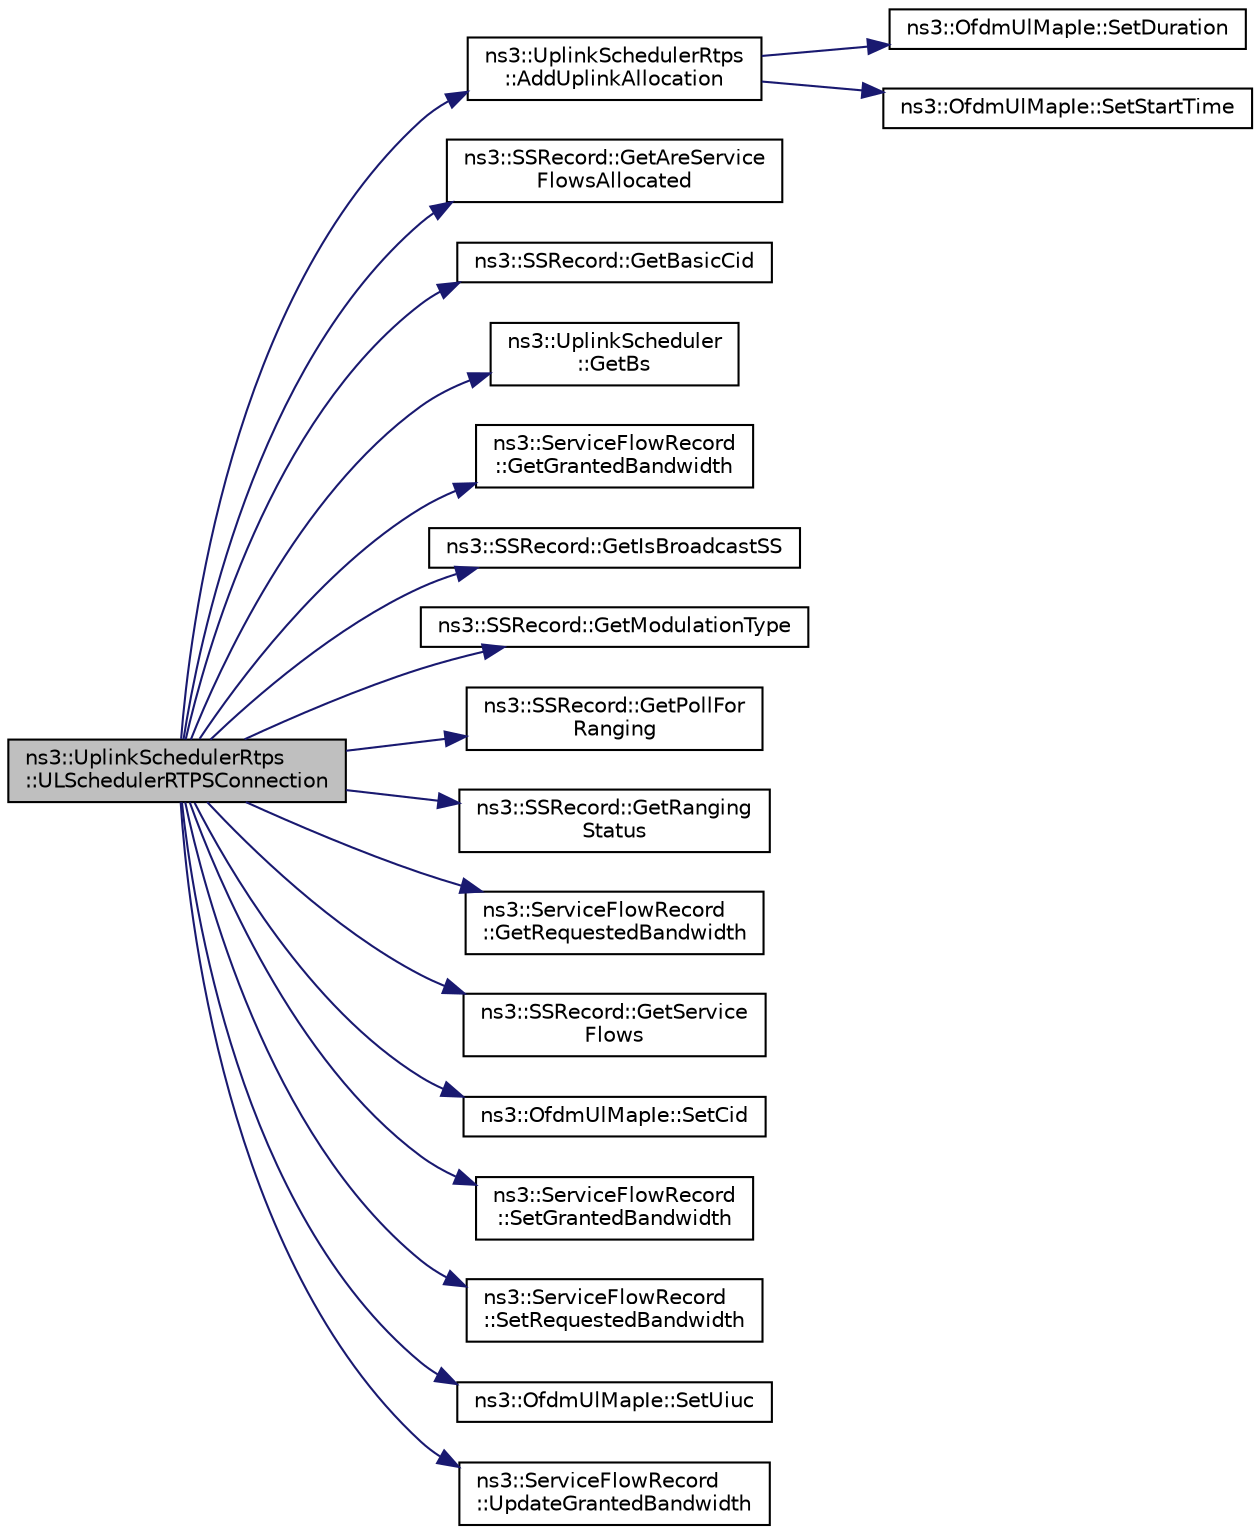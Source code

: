 digraph "ns3::UplinkSchedulerRtps::ULSchedulerRTPSConnection"
{
 // LATEX_PDF_SIZE
  edge [fontname="Helvetica",fontsize="10",labelfontname="Helvetica",labelfontsize="10"];
  node [fontname="Helvetica",fontsize="10",shape=record];
  rankdir="LR";
  Node1 [label="ns3::UplinkSchedulerRtps\l::ULSchedulerRTPSConnection",height=0.2,width=0.4,color="black", fillcolor="grey75", style="filled", fontcolor="black",tooltip="Uplink Scheduler for rtPS connections."];
  Node1 -> Node2 [color="midnightblue",fontsize="10",style="solid",fontname="Helvetica"];
  Node2 [label="ns3::UplinkSchedulerRtps\l::AddUplinkAllocation",height=0.2,width=0.4,color="black", fillcolor="white", style="filled",URL="$classns3_1_1_uplink_scheduler_rtps.html#aea8d8f5701bf3b5f992d1b43471340d2",tooltip="Add Uplink Allocation function."];
  Node2 -> Node3 [color="midnightblue",fontsize="10",style="solid",fontname="Helvetica"];
  Node3 [label="ns3::OfdmUlMapIe::SetDuration",height=0.2,width=0.4,color="black", fillcolor="white", style="filled",URL="$classns3_1_1_ofdm_ul_map_ie.html#a5e6e84ad58409d851bdcbd7fe1d8d23c",tooltip="Set duration."];
  Node2 -> Node4 [color="midnightblue",fontsize="10",style="solid",fontname="Helvetica"];
  Node4 [label="ns3::OfdmUlMapIe::SetStartTime",height=0.2,width=0.4,color="black", fillcolor="white", style="filled",URL="$classns3_1_1_ofdm_ul_map_ie.html#a454d00f90ba63b6dc6aa30ff4bcde299",tooltip="Set start time."];
  Node1 -> Node5 [color="midnightblue",fontsize="10",style="solid",fontname="Helvetica"];
  Node5 [label="ns3::SSRecord::GetAreService\lFlowsAllocated",height=0.2,width=0.4,color="black", fillcolor="white", style="filled",URL="$classns3_1_1_s_s_record.html#a99df22318f4686f6ff976528a50d5f3d",tooltip="Check if service flows are allocated."];
  Node1 -> Node6 [color="midnightblue",fontsize="10",style="solid",fontname="Helvetica"];
  Node6 [label="ns3::SSRecord::GetBasicCid",height=0.2,width=0.4,color="black", fillcolor="white", style="filled",URL="$classns3_1_1_s_s_record.html#abb9f1536114cfa774613b9ca9fb7a2b4",tooltip="Get basic CID."];
  Node1 -> Node7 [color="midnightblue",fontsize="10",style="solid",fontname="Helvetica"];
  Node7 [label="ns3::UplinkScheduler\l::GetBs",height=0.2,width=0.4,color="black", fillcolor="white", style="filled",URL="$classns3_1_1_uplink_scheduler.html#afe61b7de71d92d2dff1b135744a6ff7e",tooltip=" "];
  Node1 -> Node8 [color="midnightblue",fontsize="10",style="solid",fontname="Helvetica"];
  Node8 [label="ns3::ServiceFlowRecord\l::GetGrantedBandwidth",height=0.2,width=0.4,color="black", fillcolor="white", style="filled",URL="$classns3_1_1_service_flow_record.html#ac33f1f50b2a149e4c2b96bf380d4b8de",tooltip=" "];
  Node1 -> Node9 [color="midnightblue",fontsize="10",style="solid",fontname="Helvetica"];
  Node9 [label="ns3::SSRecord::GetIsBroadcastSS",height=0.2,width=0.4,color="black", fillcolor="white", style="filled",URL="$classns3_1_1_s_s_record.html#abb3e13846f0230034a9612c160d20d9f",tooltip="Get is broadcast SS."];
  Node1 -> Node10 [color="midnightblue",fontsize="10",style="solid",fontname="Helvetica"];
  Node10 [label="ns3::SSRecord::GetModulationType",height=0.2,width=0.4,color="black", fillcolor="white", style="filled",URL="$classns3_1_1_s_s_record.html#a6ec2938b8449e10649e445fb120509ba",tooltip="Get modulation type."];
  Node1 -> Node11 [color="midnightblue",fontsize="10",style="solid",fontname="Helvetica"];
  Node11 [label="ns3::SSRecord::GetPollFor\lRanging",height=0.2,width=0.4,color="black", fillcolor="white", style="filled",URL="$classns3_1_1_s_s_record.html#a487206dd16626e2c57516b5de4a555e1",tooltip="Get poll for ranging."];
  Node1 -> Node12 [color="midnightblue",fontsize="10",style="solid",fontname="Helvetica"];
  Node12 [label="ns3::SSRecord::GetRanging\lStatus",height=0.2,width=0.4,color="black", fillcolor="white", style="filled",URL="$classns3_1_1_s_s_record.html#a4be8443f64e41d0eadf286897cb5bbbf",tooltip="Get ranging status."];
  Node1 -> Node13 [color="midnightblue",fontsize="10",style="solid",fontname="Helvetica"];
  Node13 [label="ns3::ServiceFlowRecord\l::GetRequestedBandwidth",height=0.2,width=0.4,color="black", fillcolor="white", style="filled",URL="$classns3_1_1_service_flow_record.html#a350b3e9bbb313f63c52b6803b1f0761b",tooltip=" "];
  Node1 -> Node14 [color="midnightblue",fontsize="10",style="solid",fontname="Helvetica"];
  Node14 [label="ns3::SSRecord::GetService\lFlows",height=0.2,width=0.4,color="black", fillcolor="white", style="filled",URL="$classns3_1_1_s_s_record.html#a7086d0823acb87c5d4a431d8a0a5c8fb",tooltip="Get service flows."];
  Node1 -> Node15 [color="midnightblue",fontsize="10",style="solid",fontname="Helvetica"];
  Node15 [label="ns3::OfdmUlMapIe::SetCid",height=0.2,width=0.4,color="black", fillcolor="white", style="filled",URL="$classns3_1_1_ofdm_ul_map_ie.html#acefa1143865838f7f68460d968541602",tooltip="Set CID."];
  Node1 -> Node16 [color="midnightblue",fontsize="10",style="solid",fontname="Helvetica"];
  Node16 [label="ns3::ServiceFlowRecord\l::SetGrantedBandwidth",height=0.2,width=0.4,color="black", fillcolor="white", style="filled",URL="$classns3_1_1_service_flow_record.html#ae10f3c5af2cea59c522828689d38f63b",tooltip="set the granted bandwidth"];
  Node1 -> Node17 [color="midnightblue",fontsize="10",style="solid",fontname="Helvetica"];
  Node17 [label="ns3::ServiceFlowRecord\l::SetRequestedBandwidth",height=0.2,width=0.4,color="black", fillcolor="white", style="filled",URL="$classns3_1_1_service_flow_record.html#a53f324ee496db8928fee7371ffde7014",tooltip="set the requested bandwidth"];
  Node1 -> Node18 [color="midnightblue",fontsize="10",style="solid",fontname="Helvetica"];
  Node18 [label="ns3::OfdmUlMapIe::SetUiuc",height=0.2,width=0.4,color="black", fillcolor="white", style="filled",URL="$classns3_1_1_ofdm_ul_map_ie.html#ae47ccb62db7e563b22930b85c93e8425",tooltip="Set UIUC."];
  Node1 -> Node19 [color="midnightblue",fontsize="10",style="solid",fontname="Helvetica"];
  Node19 [label="ns3::ServiceFlowRecord\l::UpdateGrantedBandwidth",height=0.2,width=0.4,color="black", fillcolor="white", style="filled",URL="$classns3_1_1_service_flow_record.html#abf6fe590f6bfe9321a41e1659cd65267",tooltip="update the granted bandwidth"];
}
